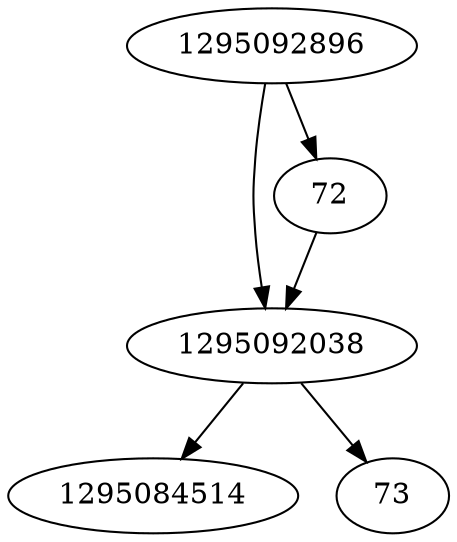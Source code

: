 strict digraph  {
1295092896;
1295084514;
1295092038;
72;
73;
1295092896 -> 1295092038;
1295092896 -> 72;
1295092038 -> 73;
1295092038 -> 1295084514;
72 -> 1295092038;
}
